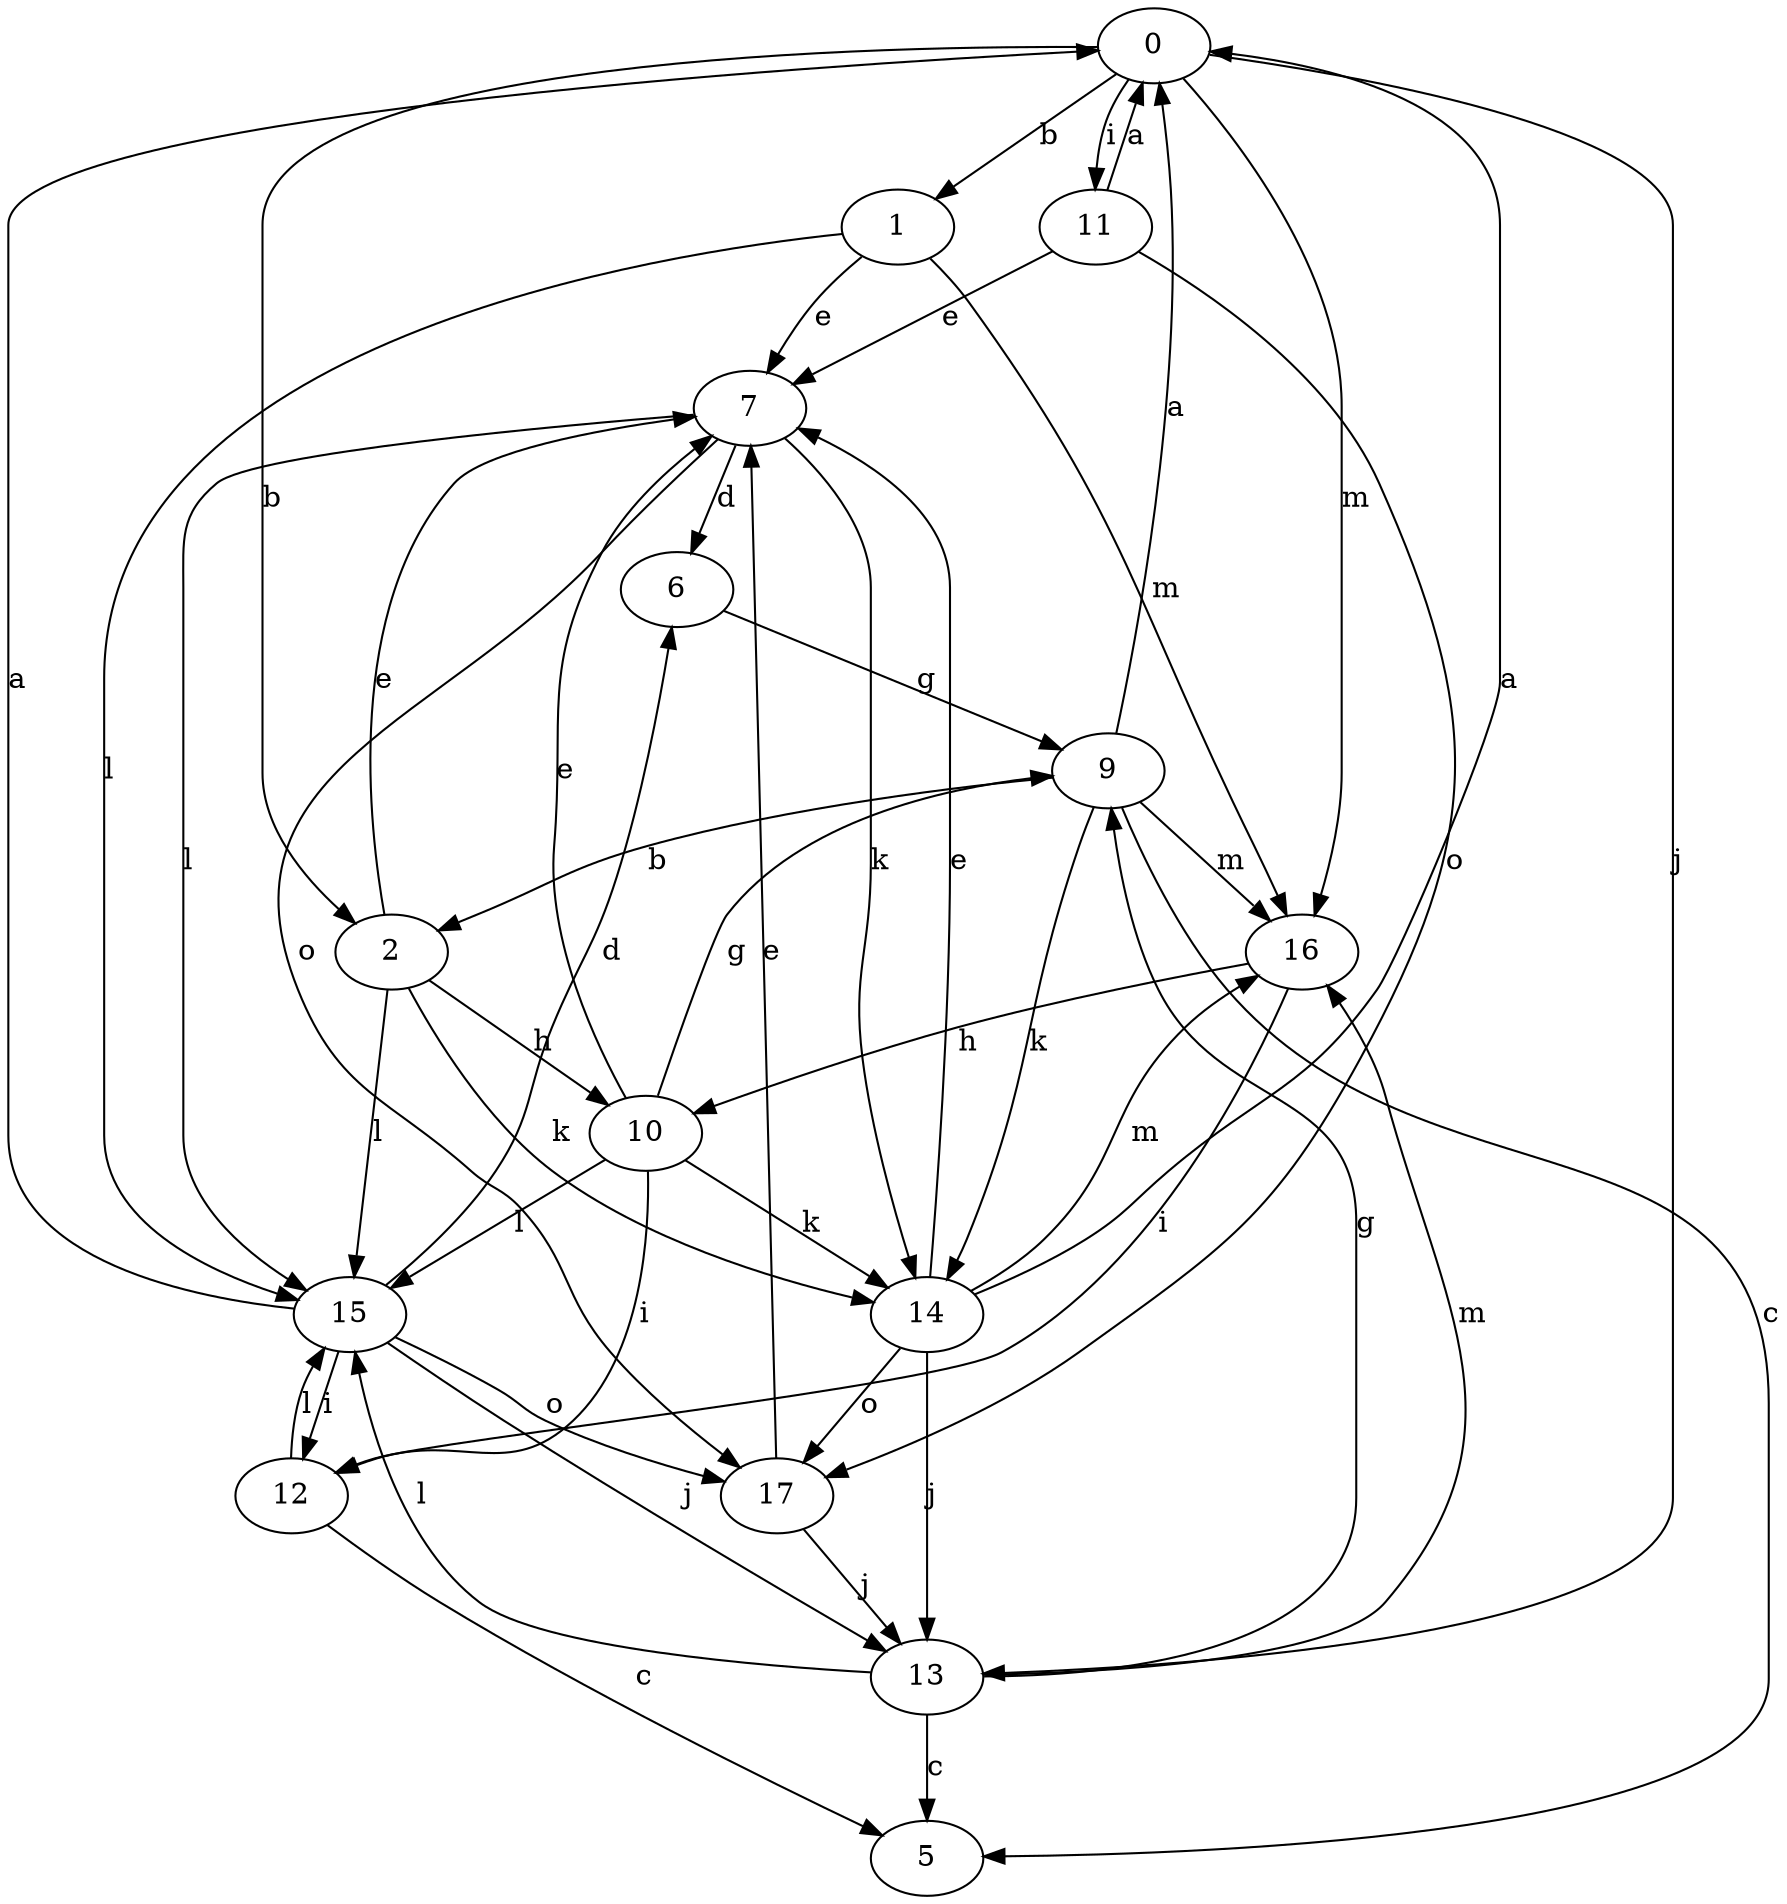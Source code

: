 strict digraph  {
0;
1;
2;
5;
6;
7;
9;
10;
11;
12;
13;
14;
15;
16;
17;
0 -> 1  [label=b];
0 -> 2  [label=b];
0 -> 11  [label=i];
0 -> 13  [label=j];
0 -> 16  [label=m];
1 -> 7  [label=e];
1 -> 15  [label=l];
1 -> 16  [label=m];
2 -> 7  [label=e];
2 -> 10  [label=h];
2 -> 14  [label=k];
2 -> 15  [label=l];
6 -> 9  [label=g];
7 -> 6  [label=d];
7 -> 14  [label=k];
7 -> 15  [label=l];
7 -> 17  [label=o];
9 -> 0  [label=a];
9 -> 2  [label=b];
9 -> 5  [label=c];
9 -> 14  [label=k];
9 -> 16  [label=m];
10 -> 7  [label=e];
10 -> 9  [label=g];
10 -> 12  [label=i];
10 -> 14  [label=k];
10 -> 15  [label=l];
11 -> 0  [label=a];
11 -> 7  [label=e];
11 -> 17  [label=o];
12 -> 5  [label=c];
12 -> 15  [label=l];
13 -> 5  [label=c];
13 -> 9  [label=g];
13 -> 15  [label=l];
13 -> 16  [label=m];
14 -> 0  [label=a];
14 -> 7  [label=e];
14 -> 13  [label=j];
14 -> 16  [label=m];
14 -> 17  [label=o];
15 -> 0  [label=a];
15 -> 6  [label=d];
15 -> 12  [label=i];
15 -> 13  [label=j];
15 -> 17  [label=o];
16 -> 10  [label=h];
16 -> 12  [label=i];
17 -> 7  [label=e];
17 -> 13  [label=j];
}
